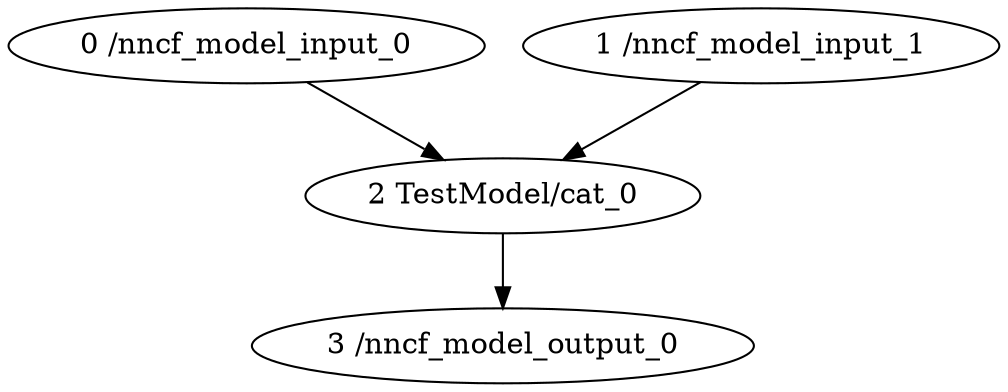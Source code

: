 strict digraph  {
"0 /nncf_model_input_0" [id=0, type=nncf_model_input];
"1 /nncf_model_input_1" [id=1, type=nncf_model_input];
"2 TestModel/cat_0" [id=2, type=cat];
"3 /nncf_model_output_0" [id=3, type=nncf_model_output];
"0 /nncf_model_input_0" -> "2 TestModel/cat_0";
"1 /nncf_model_input_1" -> "2 TestModel/cat_0";
"2 TestModel/cat_0" -> "3 /nncf_model_output_0";
}

